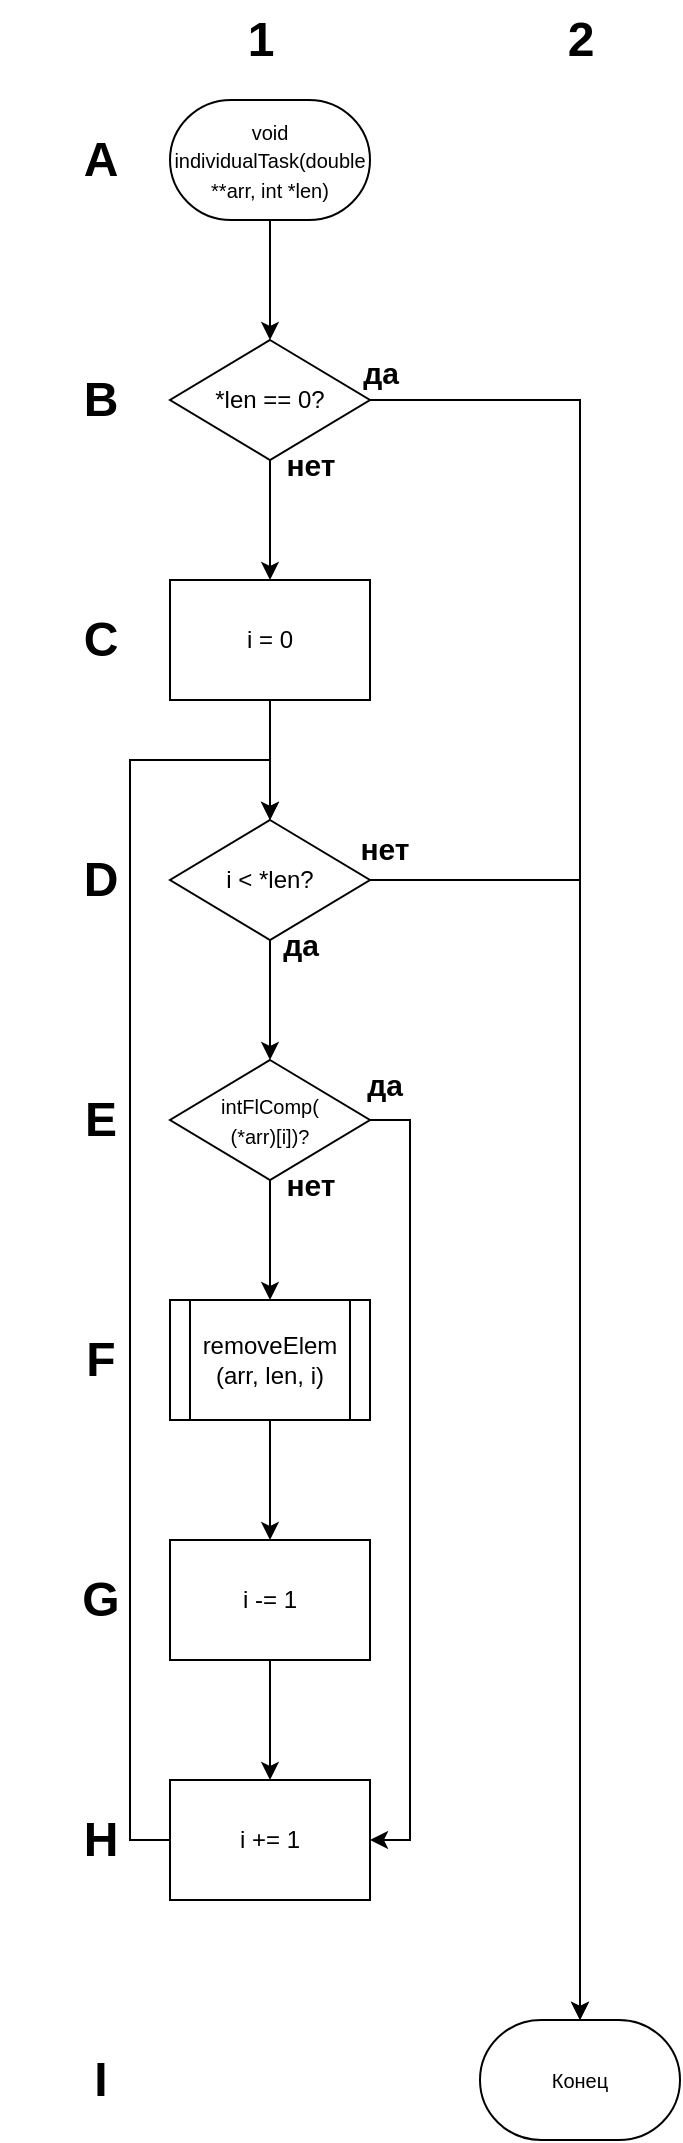 <mxfile version="22.1.4" type="device">
  <diagram name="Страница — 1" id="e6d-LzjELbtayF8ROmFh">
    <mxGraphModel dx="1045" dy="639" grid="1" gridSize="10" guides="1" tooltips="1" connect="1" arrows="1" fold="1" page="1" pageScale="1" pageWidth="827" pageHeight="1169" math="0" shadow="0">
      <root>
        <mxCell id="0" />
        <mxCell id="1" parent="0" />
        <mxCell id="jPC34qyZusBdzCv74OJ4-116" value="" style="edgeStyle=orthogonalEdgeStyle;rounded=0;orthogonalLoop=1;jettySize=auto;html=1;" parent="1" source="jPC34qyZusBdzCv74OJ4-113" target="jPC34qyZusBdzCv74OJ4-115" edge="1">
          <mxGeometry relative="1" as="geometry" />
        </mxCell>
        <mxCell id="jPC34qyZusBdzCv74OJ4-113" value="&lt;font style=&quot;font-size: 10px;&quot;&gt;void individualTask(double **arr, int *len)&lt;/font&gt;" style="strokeWidth=1;html=1;shape=mxgraph.flowchart.terminator;whiteSpace=wrap;" parent="1" vertex="1">
          <mxGeometry x="175" y="50" width="100" height="60" as="geometry" />
        </mxCell>
        <mxCell id="jPC34qyZusBdzCv74OJ4-118" value="" style="edgeStyle=orthogonalEdgeStyle;rounded=0;orthogonalLoop=1;jettySize=auto;html=1;" parent="1" source="jPC34qyZusBdzCv74OJ4-115" target="jPC34qyZusBdzCv74OJ4-117" edge="1">
          <mxGeometry relative="1" as="geometry" />
        </mxCell>
        <mxCell id="jPC34qyZusBdzCv74OJ4-120" value="" style="edgeStyle=orthogonalEdgeStyle;rounded=0;orthogonalLoop=1;jettySize=auto;html=1;" parent="1" source="jPC34qyZusBdzCv74OJ4-115" target="jPC34qyZusBdzCv74OJ4-119" edge="1">
          <mxGeometry relative="1" as="geometry" />
        </mxCell>
        <mxCell id="jPC34qyZusBdzCv74OJ4-115" value="*len == 0?" style="rhombus;whiteSpace=wrap;html=1;" parent="1" vertex="1">
          <mxGeometry x="175" y="170" width="100" height="60" as="geometry" />
        </mxCell>
        <mxCell id="jPC34qyZusBdzCv74OJ4-117" value="&lt;font style=&quot;font-size: 10px;&quot;&gt;Конец&lt;/font&gt;" style="strokeWidth=1;html=1;shape=mxgraph.flowchart.terminator;whiteSpace=wrap;" parent="1" vertex="1">
          <mxGeometry x="330" y="1010" width="100" height="60" as="geometry" />
        </mxCell>
        <mxCell id="jPC34qyZusBdzCv74OJ4-124" value="" style="edgeStyle=orthogonalEdgeStyle;rounded=0;orthogonalLoop=1;jettySize=auto;html=1;" parent="1" source="jPC34qyZusBdzCv74OJ4-119" target="jPC34qyZusBdzCv74OJ4-123" edge="1">
          <mxGeometry relative="1" as="geometry" />
        </mxCell>
        <mxCell id="jPC34qyZusBdzCv74OJ4-119" value="i = 0" style="rounded=0;whiteSpace=wrap;html=1;" parent="1" vertex="1">
          <mxGeometry x="175" y="290" width="100" height="60" as="geometry" />
        </mxCell>
        <mxCell id="jPC34qyZusBdzCv74OJ4-121" value="&lt;font style=&quot;font-size: 15px;&quot;&gt;да&lt;/font&gt;" style="text;strokeColor=none;fillColor=none;html=1;fontSize=24;fontStyle=1;verticalAlign=middle;align=center;" parent="1" vertex="1">
          <mxGeometry x="230" y="164" width="100" height="40" as="geometry" />
        </mxCell>
        <mxCell id="jPC34qyZusBdzCv74OJ4-122" value="&lt;font style=&quot;font-size: 15px;&quot;&gt;нет&lt;/font&gt;" style="text;strokeColor=none;fillColor=none;html=1;fontSize=24;fontStyle=1;verticalAlign=middle;align=center;" parent="1" vertex="1">
          <mxGeometry x="195" y="210" width="100" height="40" as="geometry" />
        </mxCell>
        <mxCell id="jPC34qyZusBdzCv74OJ4-126" value="" style="edgeStyle=orthogonalEdgeStyle;rounded=0;orthogonalLoop=1;jettySize=auto;html=1;" parent="1" source="jPC34qyZusBdzCv74OJ4-123" target="jPC34qyZusBdzCv74OJ4-117" edge="1">
          <mxGeometry relative="1" as="geometry" />
        </mxCell>
        <mxCell id="jPC34qyZusBdzCv74OJ4-128" value="" style="edgeStyle=orthogonalEdgeStyle;rounded=0;orthogonalLoop=1;jettySize=auto;html=1;" parent="1" source="jPC34qyZusBdzCv74OJ4-123" target="jPC34qyZusBdzCv74OJ4-125" edge="1">
          <mxGeometry relative="1" as="geometry" />
        </mxCell>
        <mxCell id="jPC34qyZusBdzCv74OJ4-123" value="i &amp;lt; *len?" style="rhombus;whiteSpace=wrap;html=1;" parent="1" vertex="1">
          <mxGeometry x="175" y="410" width="100" height="60" as="geometry" />
        </mxCell>
        <mxCell id="jPC34qyZusBdzCv74OJ4-132" value="" style="edgeStyle=orthogonalEdgeStyle;rounded=0;orthogonalLoop=1;jettySize=auto;html=1;" parent="1" source="jPC34qyZusBdzCv74OJ4-125" target="jPC34qyZusBdzCv74OJ4-131" edge="1">
          <mxGeometry relative="1" as="geometry" />
        </mxCell>
        <mxCell id="7YhquJX5A3a1QaRtrN8Z-3" style="edgeStyle=orthogonalEdgeStyle;rounded=0;orthogonalLoop=1;jettySize=auto;html=1;entryX=1;entryY=0.5;entryDx=0;entryDy=0;" edge="1" parent="1" source="jPC34qyZusBdzCv74OJ4-125" target="jPC34qyZusBdzCv74OJ4-133">
          <mxGeometry relative="1" as="geometry">
            <mxPoint x="305" y="920" as="targetPoint" />
            <Array as="points">
              <mxPoint x="295" y="560" />
              <mxPoint x="295" y="920" />
            </Array>
          </mxGeometry>
        </mxCell>
        <mxCell id="jPC34qyZusBdzCv74OJ4-125" value="&lt;font style=&quot;font-size: 10px;&quot;&gt;intFlComp(&lt;br&gt;(*arr)[i])?&lt;/font&gt;" style="rhombus;whiteSpace=wrap;html=1;" parent="1" vertex="1">
          <mxGeometry x="175" y="530" width="100" height="60" as="geometry" />
        </mxCell>
        <mxCell id="jPC34qyZusBdzCv74OJ4-127" value="&lt;font style=&quot;font-size: 15px;&quot;&gt;нет&lt;/font&gt;" style="text;strokeColor=none;fillColor=none;html=1;fontSize=24;fontStyle=1;verticalAlign=middle;align=center;" parent="1" vertex="1">
          <mxGeometry x="232" y="402" width="100" height="40" as="geometry" />
        </mxCell>
        <mxCell id="jPC34qyZusBdzCv74OJ4-129" value="&lt;font style=&quot;font-size: 15px;&quot;&gt;да&lt;/font&gt;" style="text;strokeColor=none;fillColor=none;html=1;fontSize=24;fontStyle=1;verticalAlign=middle;align=center;" parent="1" vertex="1">
          <mxGeometry x="190" y="450" width="100" height="40" as="geometry" />
        </mxCell>
        <mxCell id="jPC34qyZusBdzCv74OJ4-140" value="" style="edgeStyle=orthogonalEdgeStyle;rounded=0;orthogonalLoop=1;jettySize=auto;html=1;" parent="1" source="jPC34qyZusBdzCv74OJ4-131" target="jPC34qyZusBdzCv74OJ4-138" edge="1">
          <mxGeometry relative="1" as="geometry" />
        </mxCell>
        <mxCell id="jPC34qyZusBdzCv74OJ4-131" value="removeElem (arr, len, i)" style="shape=process;whiteSpace=wrap;html=1;backgroundOutline=1;" parent="1" vertex="1">
          <mxGeometry x="175" y="650" width="100" height="60" as="geometry" />
        </mxCell>
        <mxCell id="jPC34qyZusBdzCv74OJ4-135" style="edgeStyle=orthogonalEdgeStyle;rounded=0;orthogonalLoop=1;jettySize=auto;html=1;entryX=0.5;entryY=0;entryDx=0;entryDy=0;" parent="1" source="jPC34qyZusBdzCv74OJ4-133" target="jPC34qyZusBdzCv74OJ4-123" edge="1">
          <mxGeometry relative="1" as="geometry">
            <mxPoint x="65" y="380" as="targetPoint" />
            <Array as="points">
              <mxPoint x="155" y="920" />
              <mxPoint x="155" y="380" />
              <mxPoint x="225" y="380" />
            </Array>
          </mxGeometry>
        </mxCell>
        <mxCell id="jPC34qyZusBdzCv74OJ4-133" value="i += 1" style="rounded=0;whiteSpace=wrap;html=1;" parent="1" vertex="1">
          <mxGeometry x="175" y="890" width="100" height="60" as="geometry" />
        </mxCell>
        <mxCell id="7YhquJX5A3a1QaRtrN8Z-2" value="" style="edgeStyle=orthogonalEdgeStyle;rounded=0;orthogonalLoop=1;jettySize=auto;html=1;" edge="1" parent="1" source="jPC34qyZusBdzCv74OJ4-138" target="jPC34qyZusBdzCv74OJ4-133">
          <mxGeometry relative="1" as="geometry" />
        </mxCell>
        <mxCell id="jPC34qyZusBdzCv74OJ4-138" value="i -= 1" style="rounded=0;whiteSpace=wrap;html=1;" parent="1" vertex="1">
          <mxGeometry x="175" y="770" width="100" height="60" as="geometry" />
        </mxCell>
        <mxCell id="jPC34qyZusBdzCv74OJ4-142" value="&lt;font style=&quot;font-size: 15px;&quot;&gt;нет&lt;/font&gt;" style="text;strokeColor=none;fillColor=none;html=1;fontSize=24;fontStyle=1;verticalAlign=middle;align=center;" parent="1" vertex="1">
          <mxGeometry x="195" y="570" width="100" height="40" as="geometry" />
        </mxCell>
        <mxCell id="jPC34qyZusBdzCv74OJ4-143" value="&lt;font style=&quot;font-size: 15px;&quot;&gt;да&lt;/font&gt;" style="text;strokeColor=none;fillColor=none;html=1;fontSize=24;fontStyle=1;verticalAlign=middle;align=center;" parent="1" vertex="1">
          <mxGeometry x="232" y="520" width="100" height="40" as="geometry" />
        </mxCell>
        <mxCell id="jPC34qyZusBdzCv74OJ4-144" value="1" style="text;strokeColor=none;fillColor=none;html=1;fontSize=24;fontStyle=1;verticalAlign=middle;align=center;" parent="1" vertex="1">
          <mxGeometry x="170" width="100" height="40" as="geometry" />
        </mxCell>
        <mxCell id="jPC34qyZusBdzCv74OJ4-145" value="2" style="text;strokeColor=none;fillColor=none;html=1;fontSize=24;fontStyle=1;verticalAlign=middle;align=center;" parent="1" vertex="1">
          <mxGeometry x="330" width="100" height="40" as="geometry" />
        </mxCell>
        <mxCell id="jPC34qyZusBdzCv74OJ4-147" value="D" style="text;strokeColor=none;fillColor=none;html=1;fontSize=24;fontStyle=1;verticalAlign=middle;align=center;" parent="1" vertex="1">
          <mxGeometry x="90" y="420" width="100" height="40" as="geometry" />
        </mxCell>
        <mxCell id="jPC34qyZusBdzCv74OJ4-148" value="C" style="text;strokeColor=none;fillColor=none;html=1;fontSize=24;fontStyle=1;verticalAlign=middle;align=center;" parent="1" vertex="1">
          <mxGeometry x="90" y="300" width="100" height="40" as="geometry" />
        </mxCell>
        <mxCell id="jPC34qyZusBdzCv74OJ4-149" value="B" style="text;strokeColor=none;fillColor=none;html=1;fontSize=24;fontStyle=1;verticalAlign=middle;align=center;" parent="1" vertex="1">
          <mxGeometry x="90" y="180" width="100" height="40" as="geometry" />
        </mxCell>
        <mxCell id="jPC34qyZusBdzCv74OJ4-150" value="A" style="text;strokeColor=none;fillColor=none;html=1;fontSize=24;fontStyle=1;verticalAlign=middle;align=center;" parent="1" vertex="1">
          <mxGeometry x="90" y="60" width="100" height="40" as="geometry" />
        </mxCell>
        <mxCell id="jPC34qyZusBdzCv74OJ4-151" value="E" style="text;strokeColor=none;fillColor=none;html=1;fontSize=24;fontStyle=1;verticalAlign=middle;align=center;" parent="1" vertex="1">
          <mxGeometry x="90" y="540" width="100" height="40" as="geometry" />
        </mxCell>
        <mxCell id="jPC34qyZusBdzCv74OJ4-152" value="F" style="text;strokeColor=none;fillColor=none;html=1;fontSize=24;fontStyle=1;verticalAlign=middle;align=center;" parent="1" vertex="1">
          <mxGeometry x="90" y="660" width="100" height="40" as="geometry" />
        </mxCell>
        <mxCell id="7YhquJX5A3a1QaRtrN8Z-4" value="G" style="text;strokeColor=none;fillColor=none;html=1;fontSize=24;fontStyle=1;verticalAlign=middle;align=center;" vertex="1" parent="1">
          <mxGeometry x="90" y="780" width="100" height="40" as="geometry" />
        </mxCell>
        <mxCell id="7YhquJX5A3a1QaRtrN8Z-5" value="H" style="text;strokeColor=none;fillColor=none;html=1;fontSize=24;fontStyle=1;verticalAlign=middle;align=center;" vertex="1" parent="1">
          <mxGeometry x="90" y="900" width="100" height="40" as="geometry" />
        </mxCell>
        <mxCell id="7YhquJX5A3a1QaRtrN8Z-6" value="I" style="text;strokeColor=none;fillColor=none;html=1;fontSize=24;fontStyle=1;verticalAlign=middle;align=center;" vertex="1" parent="1">
          <mxGeometry x="90" y="1020" width="100" height="40" as="geometry" />
        </mxCell>
      </root>
    </mxGraphModel>
  </diagram>
</mxfile>

